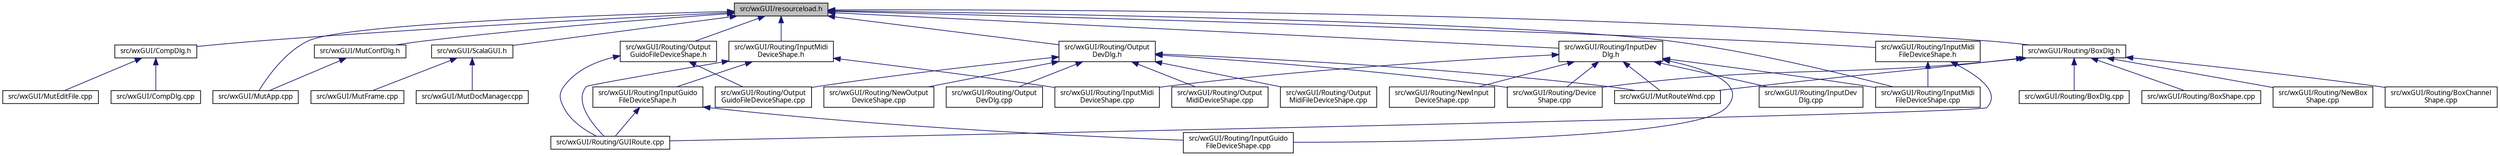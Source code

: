 digraph "src/wxGUI/resourceload.h"
{
  edge [fontname="Sans",fontsize="10",labelfontname="Sans",labelfontsize="10"];
  node [fontname="Sans",fontsize="10",shape=record];
  Node26 [label="src/wxGUI/resourceload.h",height=0.2,width=0.4,color="black", fillcolor="grey75", style="filled", fontcolor="black"];
  Node26 -> Node27 [dir="back",color="midnightblue",fontsize="10",style="solid",fontname="Sans"];
  Node27 [label="src/wxGUI/CompDlg.h",height=0.2,width=0.4,color="black", fillcolor="white", style="filled",URL="$d4/d7c/CompDlg_8h.html",tooltip="Compilation dialog box. "];
  Node27 -> Node28 [dir="back",color="midnightblue",fontsize="10",style="solid",fontname="Sans"];
  Node28 [label="src/wxGUI/CompDlg.cpp",height=0.2,width=0.4,color="black", fillcolor="white", style="filled",URL="$dc/d5e/CompDlg_8cpp.html",tooltip="Compile dialog. "];
  Node27 -> Node29 [dir="back",color="midnightblue",fontsize="10",style="solid",fontname="Sans"];
  Node29 [label="src/wxGUI/MutEditFile.cpp",height=0.2,width=0.4,color="black", fillcolor="white", style="filled",URL="$d1/da4/MutEditFile_8cpp.html",tooltip="Mutabor Edit window for Mutabor-files. "];
  Node26 -> Node30 [dir="back",color="midnightblue",fontsize="10",style="solid",fontname="Sans"];
  Node30 [label="src/wxGUI/MutConfDlg.h",height=0.2,width=0.4,color="black", fillcolor="white", style="filled",URL="$d9/d8f/MutConfDlg_8h.html"];
  Node30 -> Node31 [dir="back",color="midnightblue",fontsize="10",style="solid",fontname="Sans"];
  Node31 [label="src/wxGUI/MutApp.cpp",height=0.2,width=0.4,color="black", fillcolor="white", style="filled",URL="$d5/d1c/MutApp_8cpp.html",tooltip="Mutabor Application. "];
  Node26 -> Node31 [dir="back",color="midnightblue",fontsize="10",style="solid",fontname="Sans"];
  Node26 -> Node32 [dir="back",color="midnightblue",fontsize="10",style="solid",fontname="Sans"];
  Node32 [label="src/wxGUI/ScalaGUI.h",height=0.2,width=0.4,color="black", fillcolor="white", style="filled",URL="$d2/d8b/ScalaGUI_8h.html"];
  Node32 -> Node33 [dir="back",color="midnightblue",fontsize="10",style="solid",fontname="Sans"];
  Node33 [label="src/wxGUI/MutDocManager.cpp",height=0.2,width=0.4,color="black", fillcolor="white", style="filled",URL="$dd/db0/MutDocManager_8cpp.html"];
  Node32 -> Node34 [dir="back",color="midnightblue",fontsize="10",style="solid",fontname="Sans"];
  Node34 [label="src/wxGUI/MutFrame.cpp",height=0.2,width=0.4,color="black", fillcolor="white", style="filled",URL="$dc/df3/MutFrame_8cpp.html",tooltip="Mutabor Frame. "];
  Node26 -> Node35 [dir="back",color="midnightblue",fontsize="10",style="solid",fontname="Sans"];
  Node35 [label="src/wxGUI/Routing/InputDev\lDlg.h",height=0.2,width=0.4,color="black", fillcolor="white", style="filled",URL="$d9/d12/InputDevDlg_8h.html"];
  Node35 -> Node36 [dir="back",color="midnightblue",fontsize="10",style="solid",fontname="Sans"];
  Node36 [label="src/wxGUI/MutRouteWnd.cpp",height=0.2,width=0.4,color="black", fillcolor="white", style="filled",URL="$dc/def/MutRouteWnd_8cpp.html",tooltip="Routing window. "];
  Node35 -> Node37 [dir="back",color="midnightblue",fontsize="10",style="solid",fontname="Sans"];
  Node37 [label="src/wxGUI/Routing/Device\lShape.cpp",height=0.2,width=0.4,color="black", fillcolor="white", style="filled",URL="$d9/d94/DeviceShape_8cpp.html",tooltip="Device shape base class for route window. "];
  Node35 -> Node38 [dir="back",color="midnightblue",fontsize="10",style="solid",fontname="Sans"];
  Node38 [label="src/wxGUI/Routing/InputDev\lDlg.cpp",height=0.2,width=0.4,color="black", fillcolor="white", style="filled",URL="$d4/d8f/InputDevDlg_8cpp.html",tooltip="Input device dialog. "];
  Node35 -> Node39 [dir="back",color="midnightblue",fontsize="10",style="solid",fontname="Sans"];
  Node39 [label="src/wxGUI/Routing/InputGuido\lFileDeviceShape.cpp",height=0.2,width=0.4,color="black", fillcolor="white", style="filled",URL="$d8/da8/InputGuidoFileDeviceShape_8cpp.html",tooltip="Input device shape for reading GUIDO files in the route window. "];
  Node35 -> Node40 [dir="back",color="midnightblue",fontsize="10",style="solid",fontname="Sans"];
  Node40 [label="src/wxGUI/Routing/InputMidi\lDeviceShape.cpp",height=0.2,width=0.4,color="black", fillcolor="white", style="filled",URL="$d1/d14/InputMidiDeviceShape_8cpp.html",tooltip="MIDI input device shape for route window. "];
  Node35 -> Node41 [dir="back",color="midnightblue",fontsize="10",style="solid",fontname="Sans"];
  Node41 [label="src/wxGUI/Routing/InputMidi\lFileDeviceShape.cpp",height=0.2,width=0.4,color="black", fillcolor="white", style="filled",URL="$d3/de3/InputMidiFileDeviceShape_8cpp.html",tooltip="Midi fiele input device shape for route window. "];
  Node35 -> Node42 [dir="back",color="midnightblue",fontsize="10",style="solid",fontname="Sans"];
  Node42 [label="src/wxGUI/Routing/NewInput\lDeviceShape.cpp",height=0.2,width=0.4,color="black", fillcolor="white", style="filled",URL="$df/d62/NewInputDeviceShape_8cpp.html",tooltip="Devices Basisklassen. "];
  Node26 -> Node43 [dir="back",color="midnightblue",fontsize="10",style="solid",fontname="Sans"];
  Node43 [label="src/wxGUI/Routing/BoxDlg.h",height=0.2,width=0.4,color="black", fillcolor="white", style="filled",URL="$d9/dd2/BoxDlg_8h.html"];
  Node43 -> Node36 [dir="back",color="midnightblue",fontsize="10",style="solid",fontname="Sans"];
  Node43 -> Node44 [dir="back",color="midnightblue",fontsize="10",style="solid",fontname="Sans"];
  Node44 [label="src/wxGUI/Routing/BoxChannel\lShape.cpp",height=0.2,width=0.4,color="black", fillcolor="white", style="filled",URL="$d9/d24/BoxChannelShape_8cpp.html",tooltip="Box shape for route window. "];
  Node43 -> Node45 [dir="back",color="midnightblue",fontsize="10",style="solid",fontname="Sans"];
  Node45 [label="src/wxGUI/Routing/BoxDlg.cpp",height=0.2,width=0.4,color="black", fillcolor="white", style="filled",URL="$d3/d2a/BoxDlg_8cpp.html",tooltip="Box dialog. "];
  Node43 -> Node46 [dir="back",color="midnightblue",fontsize="10",style="solid",fontname="Sans"];
  Node46 [label="src/wxGUI/Routing/BoxShape.cpp",height=0.2,width=0.4,color="black", fillcolor="white", style="filled",URL="$d8/db4/BoxShape_8cpp.html",tooltip="Box shape for route window. "];
  Node43 -> Node37 [dir="back",color="midnightblue",fontsize="10",style="solid",fontname="Sans"];
  Node43 -> Node47 [dir="back",color="midnightblue",fontsize="10",style="solid",fontname="Sans"];
  Node47 [label="src/wxGUI/Routing/NewBox\lShape.cpp",height=0.2,width=0.4,color="black", fillcolor="white", style="filled",URL="$d8/dba/NewBoxShape_8cpp.html",tooltip="New box shape for route window. "];
  Node26 -> Node48 [dir="back",color="midnightblue",fontsize="10",style="solid",fontname="Sans"];
  Node48 [label="src/wxGUI/Routing/Output\lDevDlg.h",height=0.2,width=0.4,color="black", fillcolor="white", style="filled",URL="$de/d50/OutputDevDlg_8h.html"];
  Node48 -> Node36 [dir="back",color="midnightblue",fontsize="10",style="solid",fontname="Sans"];
  Node48 -> Node37 [dir="back",color="midnightblue",fontsize="10",style="solid",fontname="Sans"];
  Node48 -> Node49 [dir="back",color="midnightblue",fontsize="10",style="solid",fontname="Sans"];
  Node49 [label="src/wxGUI/Routing/NewOutput\lDeviceShape.cpp",height=0.2,width=0.4,color="black", fillcolor="white", style="filled",URL="$d1/d73/NewOutputDeviceShape_8cpp.html",tooltip="New output device shape for route window. "];
  Node48 -> Node50 [dir="back",color="midnightblue",fontsize="10",style="solid",fontname="Sans"];
  Node50 [label="src/wxGUI/Routing/Output\lDevDlg.cpp",height=0.2,width=0.4,color="black", fillcolor="white", style="filled",URL="$da/dd8/OutputDevDlg_8cpp.html",tooltip="MIDI input device shape for route window. "];
  Node48 -> Node51 [dir="back",color="midnightblue",fontsize="10",style="solid",fontname="Sans"];
  Node51 [label="src/wxGUI/Routing/Output\lGuidoFileDeviceShape.cpp",height=0.2,width=0.4,color="black", fillcolor="white", style="filled",URL="$d3/d21/OutputGuidoFileDeviceShape_8cpp.html",tooltip="Input device shape for reading GUIDO files in the route window. "];
  Node48 -> Node52 [dir="back",color="midnightblue",fontsize="10",style="solid",fontname="Sans"];
  Node52 [label="src/wxGUI/Routing/Output\lMidiDeviceShape.cpp",height=0.2,width=0.4,color="black", fillcolor="white", style="filled",URL="$d6/d68/OutputMidiDeviceShape_8cpp.html",tooltip="MIDI input device shape for route window. "];
  Node48 -> Node53 [dir="back",color="midnightblue",fontsize="10",style="solid",fontname="Sans"];
  Node53 [label="src/wxGUI/Routing/Output\lMidiFileDeviceShape.cpp",height=0.2,width=0.4,color="black", fillcolor="white", style="filled",URL="$d5/d00/OutputMidiFileDeviceShape_8cpp.html",tooltip="Midi fiele input device shape for route window. "];
  Node26 -> Node54 [dir="back",color="midnightblue",fontsize="10",style="solid",fontname="Sans"];
  Node54 [label="src/wxGUI/Routing/Output\lGuidoFileDeviceShape.h",height=0.2,width=0.4,color="black", fillcolor="white", style="filled",URL="$db/d77/OutputGuidoFileDeviceShape_8h.html",tooltip="Devices Basisklassen. "];
  Node54 -> Node55 [dir="back",color="midnightblue",fontsize="10",style="solid",fontname="Sans"];
  Node55 [label="src/wxGUI/Routing/GUIRoute.cpp",height=0.2,width=0.4,color="black", fillcolor="white", style="filled",URL="$d4/dee/GUIRoute_8cpp.html"];
  Node54 -> Node51 [dir="back",color="midnightblue",fontsize="10",style="solid",fontname="Sans"];
  Node26 -> Node56 [dir="back",color="midnightblue",fontsize="10",style="solid",fontname="Sans"];
  Node56 [label="src/wxGUI/Routing/InputMidi\lDeviceShape.h",height=0.2,width=0.4,color="black", fillcolor="white", style="filled",URL="$d3/d5e/InputMidiDeviceShape_8h.html",tooltip="MIDI input device shape for route window. "];
  Node56 -> Node55 [dir="back",color="midnightblue",fontsize="10",style="solid",fontname="Sans"];
  Node56 -> Node57 [dir="back",color="midnightblue",fontsize="10",style="solid",fontname="Sans"];
  Node57 [label="src/wxGUI/Routing/InputGuido\lFileDeviceShape.h",height=0.2,width=0.4,color="black", fillcolor="white", style="filled",URL="$d9/d0d/InputGuidoFileDeviceShape_8h.html",tooltip="Guido/Salieri file input device class. "];
  Node57 -> Node55 [dir="back",color="midnightblue",fontsize="10",style="solid",fontname="Sans"];
  Node57 -> Node39 [dir="back",color="midnightblue",fontsize="10",style="solid",fontname="Sans"];
  Node56 -> Node40 [dir="back",color="midnightblue",fontsize="10",style="solid",fontname="Sans"];
  Node26 -> Node58 [dir="back",color="midnightblue",fontsize="10",style="solid",fontname="Sans"];
  Node58 [label="src/wxGUI/Routing/InputMidi\lFileDeviceShape.h",height=0.2,width=0.4,color="black", fillcolor="white", style="filled",URL="$d1/da8/InputMidiFileDeviceShape_8h.html",tooltip="MIDI file input device shape. "];
  Node58 -> Node55 [dir="back",color="midnightblue",fontsize="10",style="solid",fontname="Sans"];
  Node58 -> Node41 [dir="back",color="midnightblue",fontsize="10",style="solid",fontname="Sans"];
  Node26 -> Node41 [dir="back",color="midnightblue",fontsize="10",style="solid",fontname="Sans"];
}
